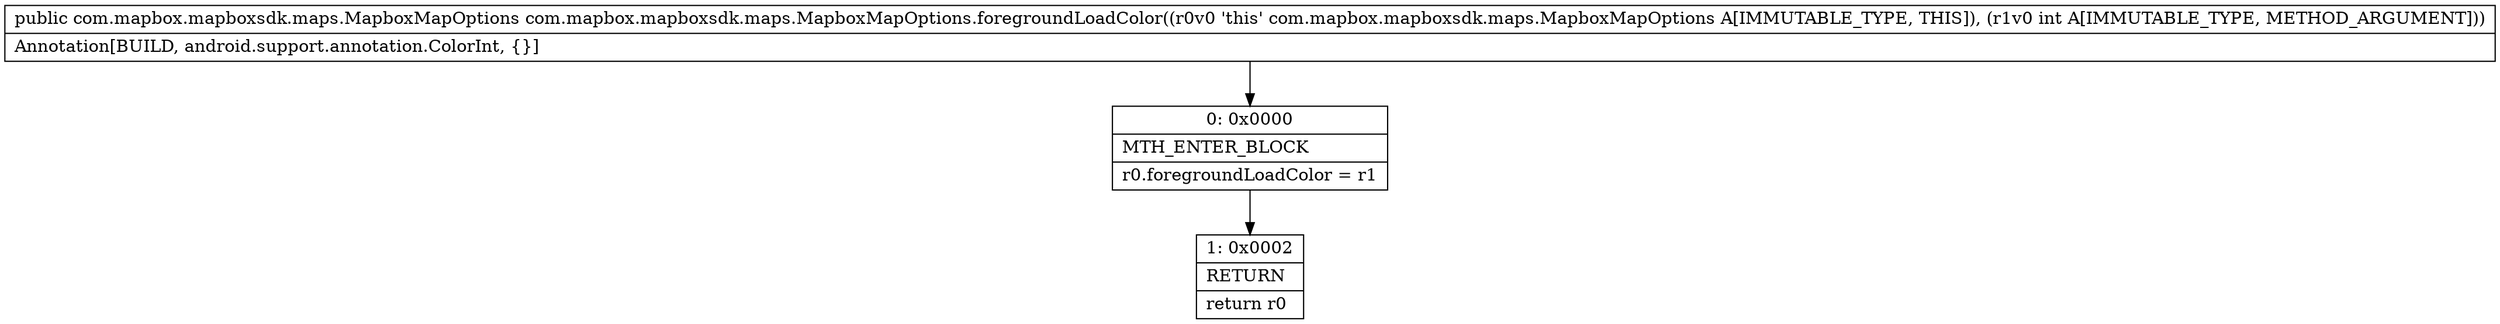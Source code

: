 digraph "CFG forcom.mapbox.mapboxsdk.maps.MapboxMapOptions.foregroundLoadColor(I)Lcom\/mapbox\/mapboxsdk\/maps\/MapboxMapOptions;" {
Node_0 [shape=record,label="{0\:\ 0x0000|MTH_ENTER_BLOCK\l|r0.foregroundLoadColor = r1\l}"];
Node_1 [shape=record,label="{1\:\ 0x0002|RETURN\l|return r0\l}"];
MethodNode[shape=record,label="{public com.mapbox.mapboxsdk.maps.MapboxMapOptions com.mapbox.mapboxsdk.maps.MapboxMapOptions.foregroundLoadColor((r0v0 'this' com.mapbox.mapboxsdk.maps.MapboxMapOptions A[IMMUTABLE_TYPE, THIS]), (r1v0 int A[IMMUTABLE_TYPE, METHOD_ARGUMENT]))  | Annotation[BUILD, android.support.annotation.ColorInt, \{\}]\l}"];
MethodNode -> Node_0;
Node_0 -> Node_1;
}

